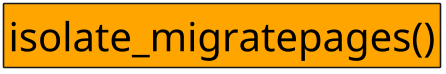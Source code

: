 @startuml
scale 1/2

skinparam Component {
    Style rectangle
    FontSize 80
    BorderThickness 3.2
    BackgroundColor Orange
}

[isolate_migratepages()]
@enduml
